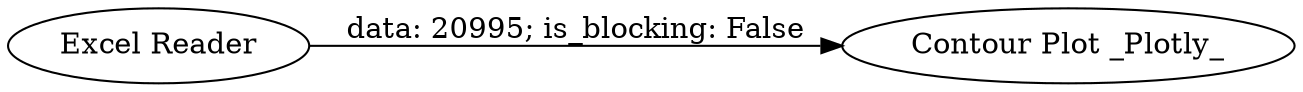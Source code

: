 digraph {
	"-1068030761309811967_1" [label="Excel Reader"]
	"-1068030761309811967_2" [label="Contour Plot _Plotly_"]
	"-1068030761309811967_1" -> "-1068030761309811967_2" [label="data: 20995; is_blocking: False"]
	rankdir=LR
}
